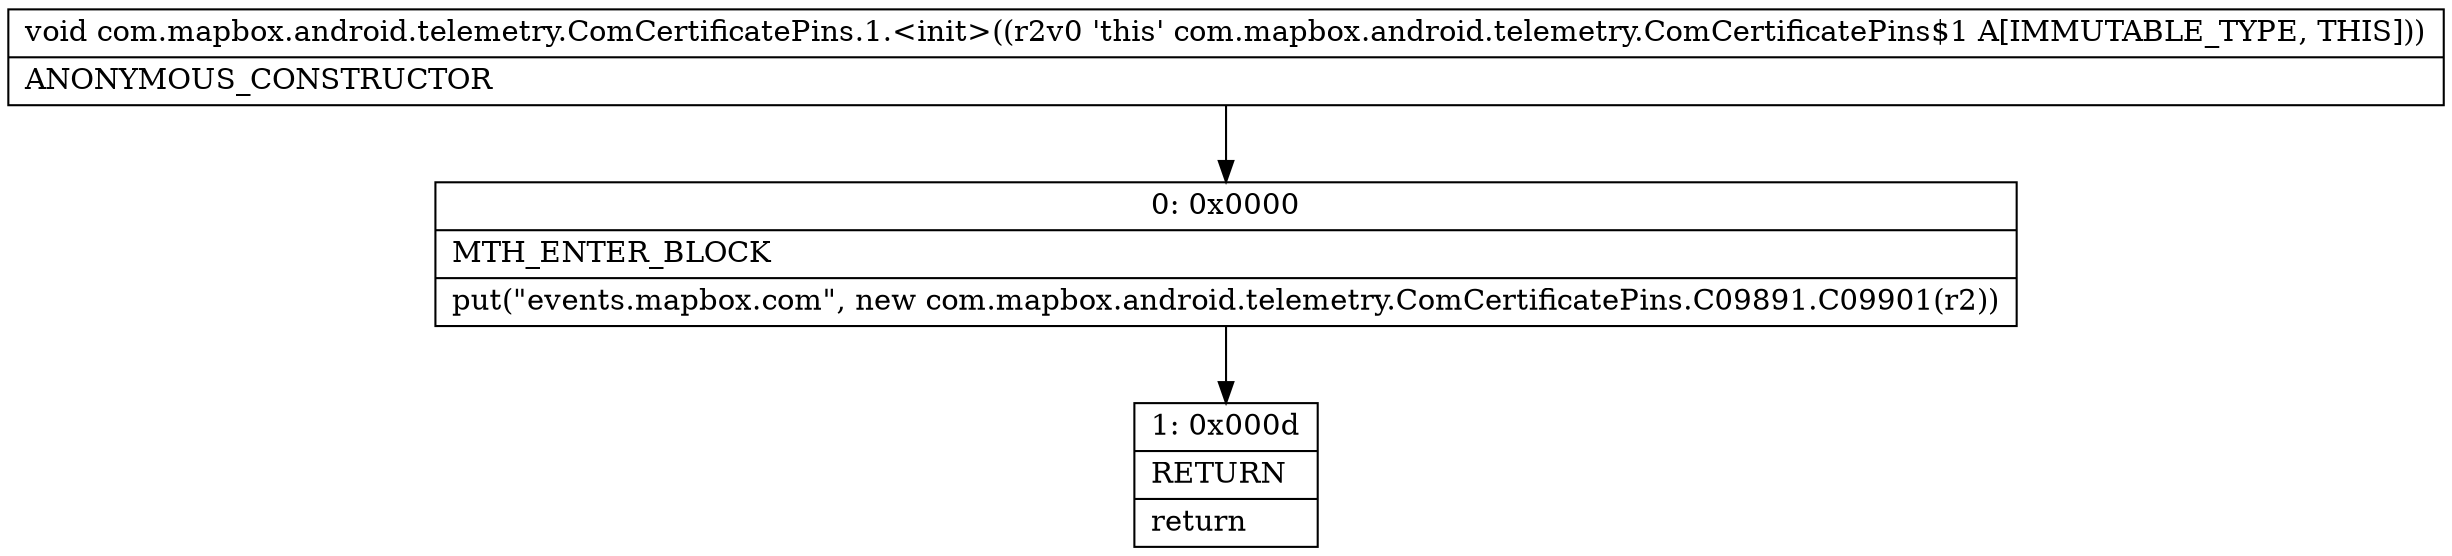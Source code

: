 digraph "CFG forcom.mapbox.android.telemetry.ComCertificatePins.1.\<init\>()V" {
Node_0 [shape=record,label="{0\:\ 0x0000|MTH_ENTER_BLOCK\l|put(\"events.mapbox.com\", new com.mapbox.android.telemetry.ComCertificatePins.C09891.C09901(r2))\l}"];
Node_1 [shape=record,label="{1\:\ 0x000d|RETURN\l|return\l}"];
MethodNode[shape=record,label="{void com.mapbox.android.telemetry.ComCertificatePins.1.\<init\>((r2v0 'this' com.mapbox.android.telemetry.ComCertificatePins$1 A[IMMUTABLE_TYPE, THIS]))  | ANONYMOUS_CONSTRUCTOR\l}"];
MethodNode -> Node_0;
Node_0 -> Node_1;
}

